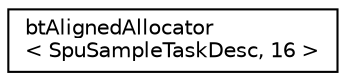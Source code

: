 digraph "Graphical Class Hierarchy"
{
  edge [fontname="Helvetica",fontsize="10",labelfontname="Helvetica",labelfontsize="10"];
  node [fontname="Helvetica",fontsize="10",shape=record];
  rankdir="LR";
  Node1 [label="btAlignedAllocator\l\< SpuSampleTaskDesc, 16 \>",height=0.2,width=0.4,color="black", fillcolor="white", style="filled",URL="$classbt_aligned_allocator.html"];
}
